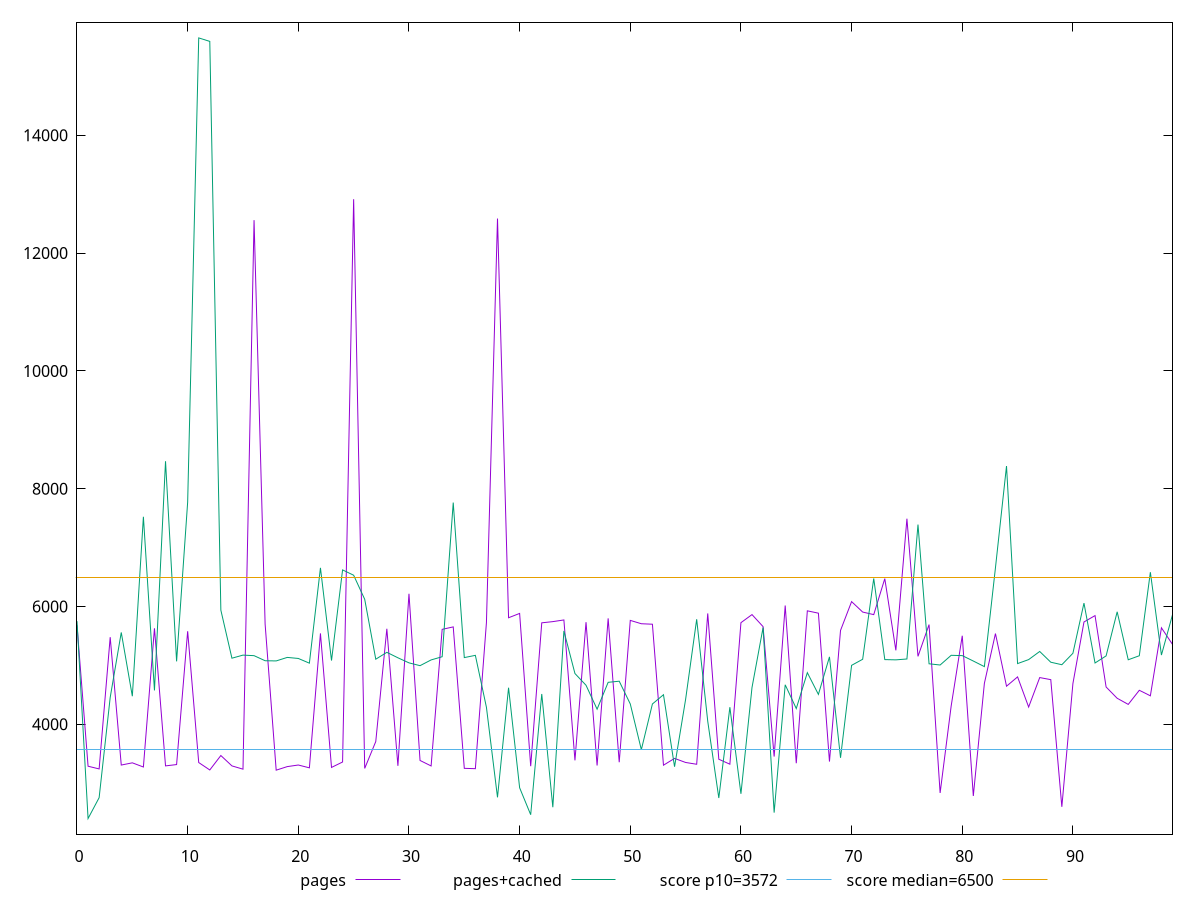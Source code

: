 reset

$pages <<EOF
0 5681.977500000001
1 3289.6820000000007
2 3243.6500000000005
3 5479.864
4 3309.3600000000006
5 3347.1285
6 3276.3319999999994
7 5631.204
8 3295.316
9 3317.7059999999997
10 5581.101999999999
11 3352.102
12 3226.102
13 3471.1575
14 3295.169999999999
15 3239.7260000000006
16 12559.418000000001
17 5702.125
18 3222.6440000000002
19 3282.9825
20 3310.125
21 3262.2380000000003
22 5544.292
23 3269.1804999999995
24 3361.236
25 12914.707
26 3252.3535
27 3708.607
28 5623.164000000001
29 3296.527500000001
30 6217.6709999999985
31 3387.4875
32 3294.296
33 5613.067000000001
34 5654.758000000002
35 3253.718
36 3247.894
37 5727.076000000001
38 12586.997999999996
39 5810.055
40 5883.455
41 3290.0119999999997
42 5723.8550000000005
43 5744.305000000001
44 5772.655000000001
45 3389.437500000001
46 5734.399999999998
47 3301.5075
48 5799.499999999999
49 3357.237
50 5765.185
51 5708.275
52 5700.116
53 3307.124999999999
54 3422.325
55 3353.3475
56 3322.8205
57 5883.474999999999
58 3408.352500000001
59 3323.912
60 5726.304999999999
61 5863.624999999999
62 5659.285999999999
63 3453.4575
64 6017.530000000001
65 3339.8885000000005
66 5927.56
67 5887.61
68 3368.9085000000005
69 5594.7080000000005
70 6083.996999999999
71 5906.846499999998
72 5863.115500000001
73 6473.8195
74 5256.763999999999
75 7491.1984999999995
76 5154.552000000001
77 5693.937500000001
78 2835.624
79 4313.366
80 5504.446499999999
81 2784.7855
82 4696.293000000001
83 5541.608
84 4647.998
85 4806.0145
86 4294.3375
87 4794.486499999999
88 4759.2585
89 2600.416
90 4692.507
91 5738.223999999999
92 5846.465000000001
93 4634.6755
94 4442.9175000000005
95 4339.039000000001
96 4578.683500000001
97 4484.606000000001
98 5639.157
99 5357.7265
EOF

$pagesCached <<EOF
0 5751.907
1 2401.8160000000003
2 2755.6724999999997
3 4457.077
4 5560.576000000001
5 4477.782999999999
6 7524.695
7 4576.626
8 8467.519499999999
9 5069.352999999999
10 7772.2779999999975
11 15653.170000000002
12 15593.737999999998
13 5938.619000000001
14 5123.374499999999
15 5175.665999999999
16 5166.492499999999
17 5080.423
18 5076.93
19 5136.704
20 5119.006
21 5039.206
22 6656.819
23 5083.518
24 6622.191999999999
25 6531.777500000001
26 6123.333500000001
27 5106.353500000001
28 5222.896
29 5130.325000000001
30 5044.263499999999
31 4996.552000000001
32 5094.069999999999
33 5148.4325
34 7765.133999999999
35 5133.5835
36 5171.785
37 4290.1695
38 2761.7865
39 4622.0245
40 2923.9795000000004
41 2466.4524999999994
42 4515.584000000001
43 2593.083
44 5586.210000000001
45 4862.9085000000005
46 4663.9529999999995
47 4257.874
48 4713.8215
49 4732.811
50 4346.5385
51 3570.4174999999996
52 4346.459000000001
53 4503.382
54 3280.6794999999997
55 4424.6365
56 5783.865
57 4052.4389999999994
58 2750.451
59 4291.355
60 2821.5950000000003
61 4625.6810000000005
62 5643.535
63 2501.88
64 4672.1179999999995
65 4268.433499999999
66 4877.8605
67 4508.796
68 5146.0464999999995
69 3432.1
70 5002.142
71 5105.1365
72 6477.0085
73 5099.6325
74 5095.312
75 5109.973500000001
76 7392.040000000001
77 5028.4225
78 5007.592999999999
79 5172.488
80 5167.139
81 5075.198
82 4980.4275
83 6657.487
84 8385.2425
85 5031.7935
86 5099.742
87 5237.7305
88 5055.234
89 5012.775
90 5206.961000000001
91 6058.950499999999
92 5042.2855
93 5162.6055
94 5910.856000000002
95 5096.6205
96 5165.0869999999995
97 6583.561999999999
98 5176.6515
99 5861.055
EOF

set key outside below
set xrange [0:99]
set yrange [2136.7889200000004:15918.197080000002]
set trange [2136.7889200000004:15918.197080000002]
set terminal svg size 640, 520 enhanced background rgb 'white'
set output "reprap/first-cpu-idle/comparison/line/0_vs_1.svg"

plot $pages title "pages" with line, \
     $pagesCached title "pages+cached" with line, \
     3572 title "score p10=3572", \
     6500 title "score median=6500"

reset

